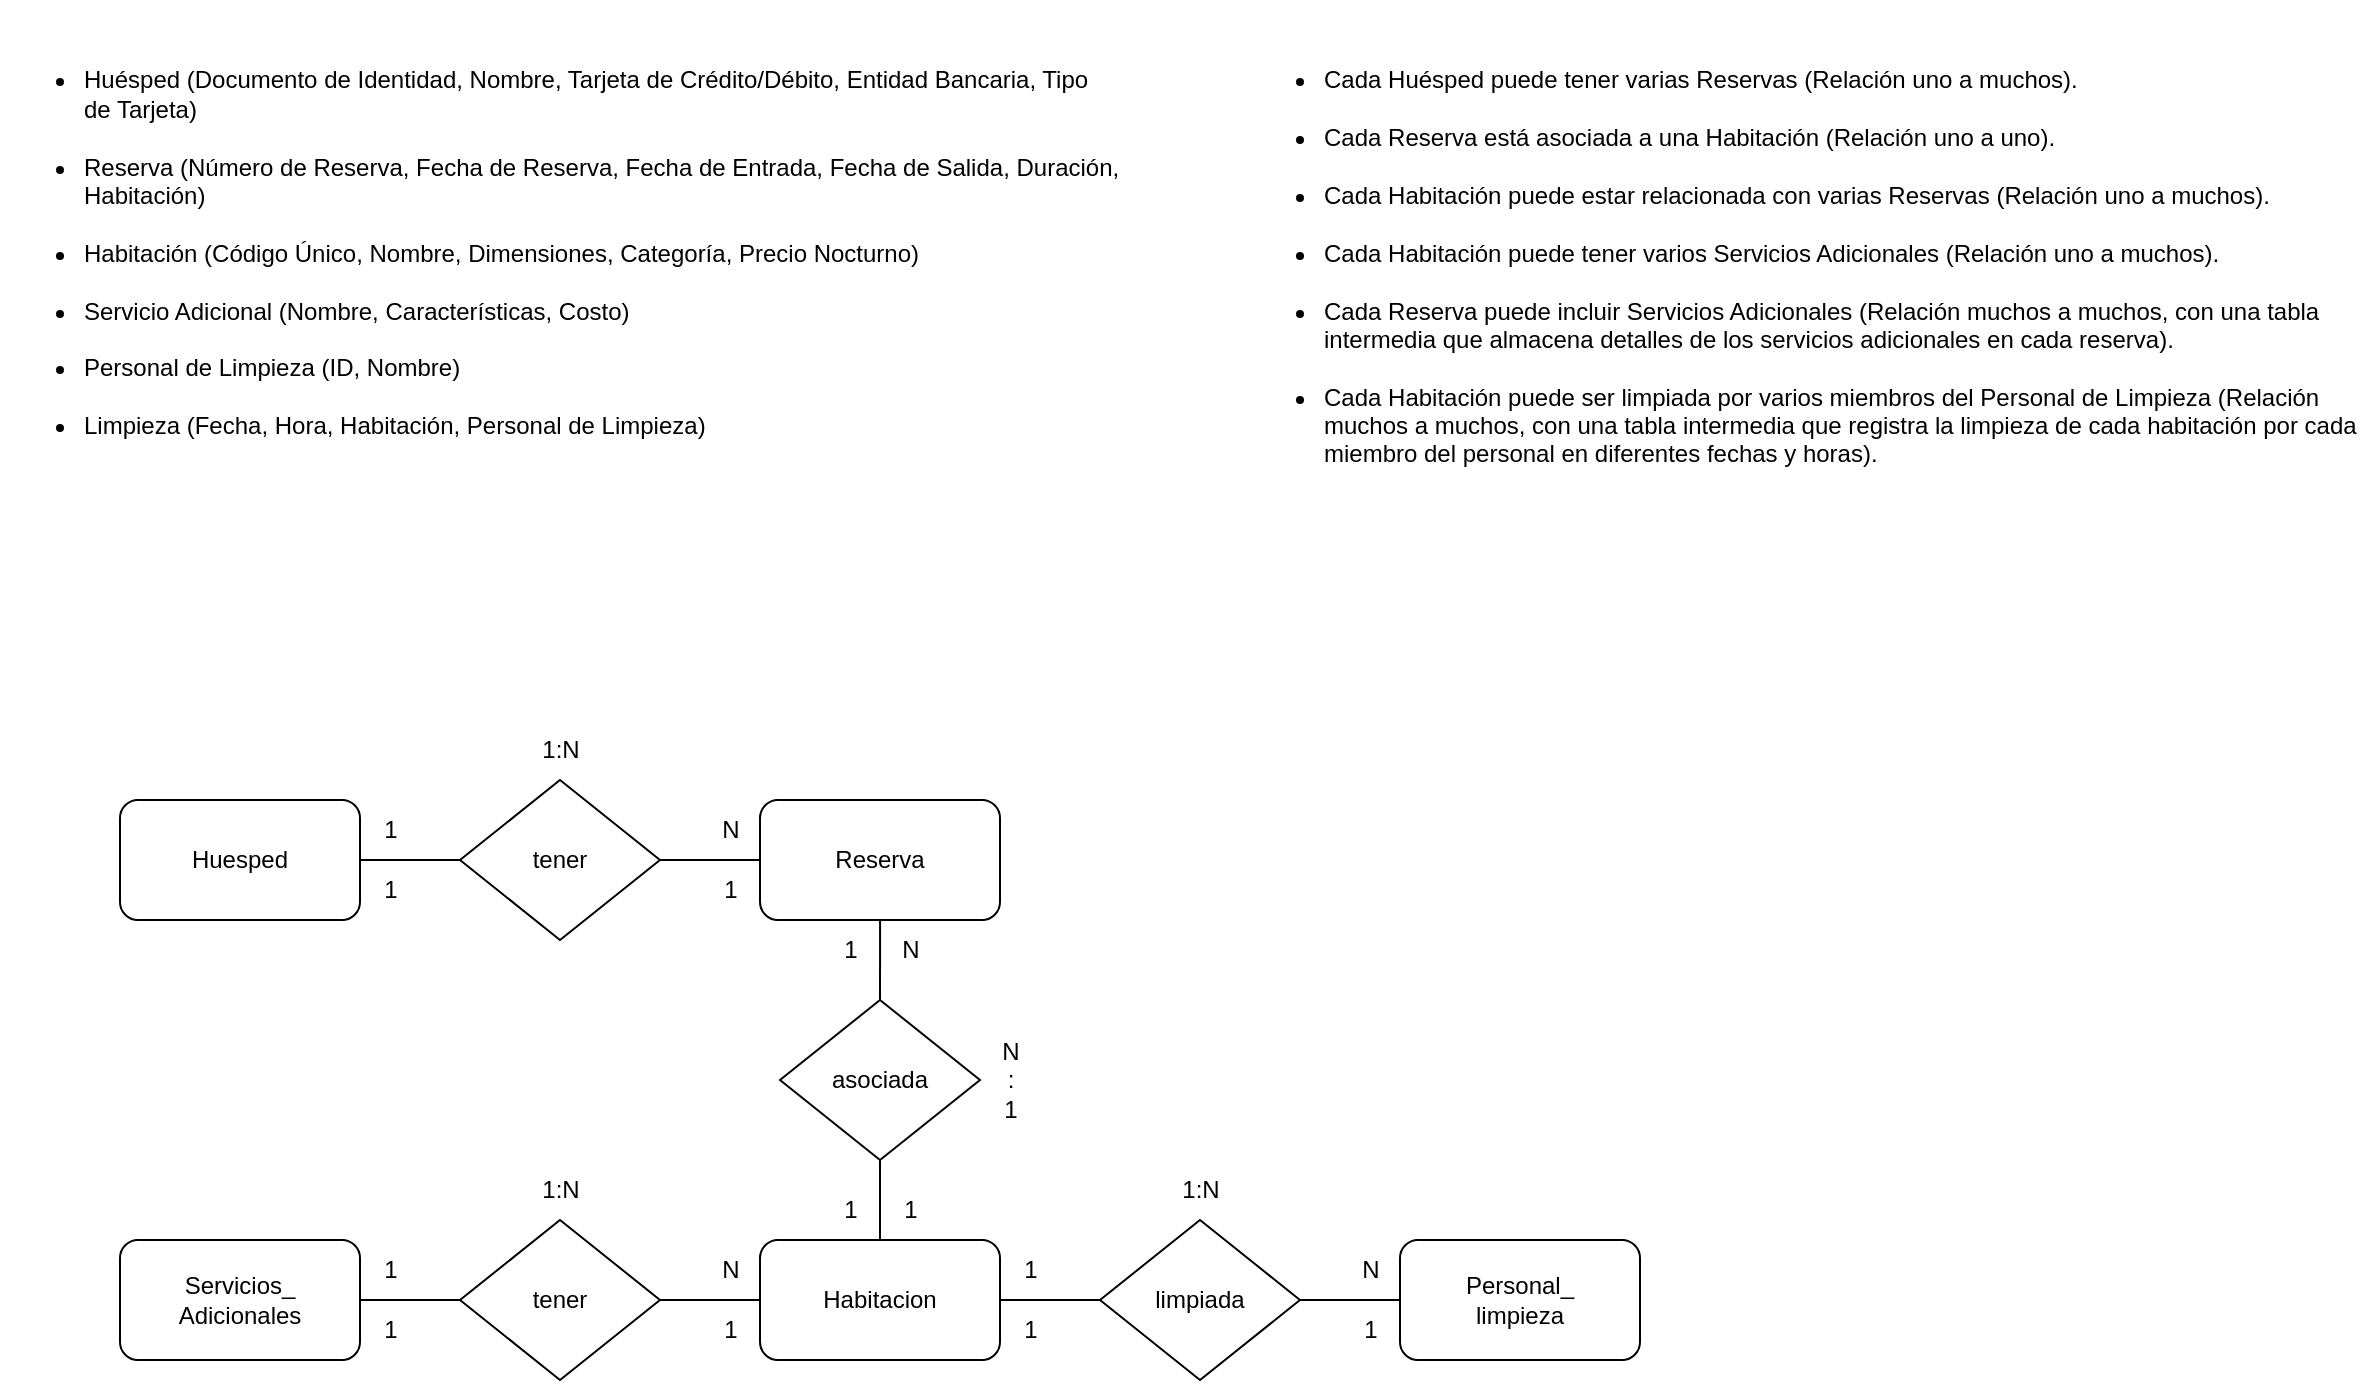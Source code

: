 <mxfile version="21.8.2" type="github">
  <diagram name="Página-1" id="cWcmQd0n8eW7HwX2xOH2">
    <mxGraphModel dx="1098" dy="696" grid="1" gridSize="10" guides="1" tooltips="1" connect="1" arrows="1" fold="1" page="1" pageScale="1" pageWidth="827" pageHeight="1169" math="0" shadow="0">
      <root>
        <mxCell id="0" />
        <mxCell id="1" parent="0" />
        <mxCell id="yLIPYh80eISP7FeI9ttp-1" value="&lt;ul&gt;&#xa;&lt;li&gt;Huésped (Documento de Identidad, Nombre, Tarjeta de Crédito/Débito, Entidad Bancaria, Tipo de Tarjeta)&lt;/li&gt;&#xa;&lt;li&gt;Reserva (Número de Reserva, Fecha de Reserva, Fecha de Entrada, Fecha de Salida, Duración, Habitación)&lt;/li&gt;&#xa;&lt;li&gt;Habitación (Código Único, Nombre, Dimensiones, Categoría, Precio Nocturno)&lt;/li&gt;&#xa;&lt;li&gt;Servicio Adicional (Nombre, Características, Costo)&lt;/li&gt;&#xa;&lt;li&gt;Personal de Limpieza (ID, Nombre)&lt;/li&gt;&#xa;&lt;li&gt;Limpieza (Fecha, Hora, Habitación, Personal de Limpieza)&lt;/li&gt;&#xa;&lt;/ul&gt;" style="text;whiteSpace=wrap;html=1;" vertex="1" parent="1">
          <mxGeometry x="20" width="560" height="270" as="geometry" />
        </mxCell>
        <mxCell id="yLIPYh80eISP7FeI9ttp-2" value="&lt;ul&gt;&#xa;&lt;li&gt;Cada Huésped puede tener varias Reservas (Relación uno a muchos).&lt;/li&gt;&#xa;&lt;li&gt;Cada Reserva está asociada a una Habitación (Relación uno a uno).&lt;/li&gt;&#xa;&lt;li&gt;Cada Habitación puede estar relacionada con varias Reservas (Relación uno a muchos).&lt;/li&gt;&#xa;&lt;li&gt;Cada Habitación puede tener varios Servicios Adicionales (Relación uno a muchos).&lt;/li&gt;&#xa;&lt;li&gt;Cada Reserva puede incluir Servicios Adicionales (Relación muchos a muchos, con una tabla intermedia que almacena detalles de los servicios adicionales en cada reserva).&lt;/li&gt;&#xa;&lt;li&gt;Cada Habitación puede ser limpiada por varios miembros del Personal de Limpieza (Relación muchos a muchos, con una tabla intermedia que registra la limpieza de cada habitación por cada miembro del personal en diferentes fechas y horas).&lt;/li&gt;&#xa;&lt;/ul&gt;" style="text;whiteSpace=wrap;html=1;" vertex="1" parent="1">
          <mxGeometry x="640" width="560" height="290" as="geometry" />
        </mxCell>
        <mxCell id="yLIPYh80eISP7FeI9ttp-3" value="tener" style="rhombus;whiteSpace=wrap;html=1;" vertex="1" parent="1">
          <mxGeometry x="250" y="390" width="100" height="80" as="geometry" />
        </mxCell>
        <mxCell id="yLIPYh80eISP7FeI9ttp-4" style="edgeStyle=none;rounded=0;orthogonalLoop=1;jettySize=auto;html=1;exitX=1;exitY=0.5;exitDx=0;exitDy=0;entryX=0;entryY=0.5;entryDx=0;entryDy=0;endArrow=none;endFill=0;" edge="1" parent="1" source="yLIPYh80eISP7FeI9ttp-5" target="yLIPYh80eISP7FeI9ttp-3">
          <mxGeometry relative="1" as="geometry" />
        </mxCell>
        <mxCell id="yLIPYh80eISP7FeI9ttp-5" value="Huesped" style="rounded=1;whiteSpace=wrap;html=1;" vertex="1" parent="1">
          <mxGeometry x="80" y="400" width="120" height="60" as="geometry" />
        </mxCell>
        <mxCell id="yLIPYh80eISP7FeI9ttp-6" style="edgeStyle=none;rounded=0;orthogonalLoop=1;jettySize=auto;html=1;exitX=0;exitY=0.5;exitDx=0;exitDy=0;entryX=1;entryY=0.5;entryDx=0;entryDy=0;endArrow=none;endFill=0;" edge="1" parent="1" source="yLIPYh80eISP7FeI9ttp-7" target="yLIPYh80eISP7FeI9ttp-3">
          <mxGeometry relative="1" as="geometry" />
        </mxCell>
        <mxCell id="yLIPYh80eISP7FeI9ttp-7" value="Reserva" style="rounded=1;whiteSpace=wrap;html=1;" vertex="1" parent="1">
          <mxGeometry x="400" y="400" width="120" height="60" as="geometry" />
        </mxCell>
        <mxCell id="yLIPYh80eISP7FeI9ttp-8" value="1:N" style="text;html=1;align=center;verticalAlign=middle;resizable=0;points=[];autosize=1;strokeColor=none;fillColor=none;" vertex="1" parent="1">
          <mxGeometry x="280" y="360.0" width="40" height="30" as="geometry" />
        </mxCell>
        <mxCell id="yLIPYh80eISP7FeI9ttp-9" value="1" style="text;html=1;align=center;verticalAlign=middle;resizable=0;points=[];autosize=1;strokeColor=none;fillColor=none;" vertex="1" parent="1">
          <mxGeometry x="200" y="400" width="30" height="30" as="geometry" />
        </mxCell>
        <mxCell id="yLIPYh80eISP7FeI9ttp-10" value="1" style="text;html=1;align=center;verticalAlign=middle;resizable=0;points=[];autosize=1;strokeColor=none;fillColor=none;" vertex="1" parent="1">
          <mxGeometry x="200" y="430" width="30" height="30" as="geometry" />
        </mxCell>
        <mxCell id="yLIPYh80eISP7FeI9ttp-11" value="N" style="text;html=1;align=center;verticalAlign=middle;resizable=0;points=[];autosize=1;strokeColor=none;fillColor=none;" vertex="1" parent="1">
          <mxGeometry x="370" y="400" width="30" height="30" as="geometry" />
        </mxCell>
        <mxCell id="yLIPYh80eISP7FeI9ttp-12" value="1" style="text;html=1;align=center;verticalAlign=middle;resizable=0;points=[];autosize=1;strokeColor=none;fillColor=none;" vertex="1" parent="1">
          <mxGeometry x="370" y="430" width="30" height="30" as="geometry" />
        </mxCell>
        <mxCell id="yLIPYh80eISP7FeI9ttp-23" style="edgeStyle=orthogonalEdgeStyle;rounded=0;orthogonalLoop=1;jettySize=auto;html=1;entryX=0.5;entryY=0;entryDx=0;entryDy=0;endArrow=none;endFill=0;" edge="1" parent="1" source="yLIPYh80eISP7FeI9ttp-24" target="yLIPYh80eISP7FeI9ttp-26">
          <mxGeometry relative="1" as="geometry" />
        </mxCell>
        <mxCell id="yLIPYh80eISP7FeI9ttp-24" value="asociada" style="rhombus;whiteSpace=wrap;html=1;" vertex="1" parent="1">
          <mxGeometry x="410" y="500.0" width="100" height="80" as="geometry" />
        </mxCell>
        <mxCell id="yLIPYh80eISP7FeI9ttp-25" style="edgeStyle=orthogonalEdgeStyle;rounded=0;orthogonalLoop=1;jettySize=auto;html=1;entryX=0.5;entryY=0;entryDx=0;entryDy=0;endArrow=none;endFill=0;" edge="1" parent="1" target="yLIPYh80eISP7FeI9ttp-24">
          <mxGeometry relative="1" as="geometry">
            <mxPoint x="460.04" y="460.48" as="sourcePoint" />
          </mxGeometry>
        </mxCell>
        <mxCell id="yLIPYh80eISP7FeI9ttp-26" value="Habitacion" style="rounded=1;whiteSpace=wrap;html=1;" vertex="1" parent="1">
          <mxGeometry x="400" y="620.0" width="120" height="60" as="geometry" />
        </mxCell>
        <mxCell id="yLIPYh80eISP7FeI9ttp-27" value="&lt;div&gt;N&lt;/div&gt;&lt;div&gt;:&lt;/div&gt;&lt;div&gt;1&lt;br&gt;&lt;/div&gt;" style="text;html=1;align=center;verticalAlign=middle;resizable=0;points=[];autosize=1;strokeColor=none;fillColor=none;" vertex="1" parent="1">
          <mxGeometry x="510" y="510.0" width="30" height="60" as="geometry" />
        </mxCell>
        <mxCell id="yLIPYh80eISP7FeI9ttp-28" value="N" style="text;html=1;align=center;verticalAlign=middle;resizable=0;points=[];autosize=1;strokeColor=none;fillColor=none;" vertex="1" parent="1">
          <mxGeometry x="460" y="460.0" width="30" height="30" as="geometry" />
        </mxCell>
        <mxCell id="yLIPYh80eISP7FeI9ttp-29" value="1" style="text;html=1;align=center;verticalAlign=middle;resizable=0;points=[];autosize=1;strokeColor=none;fillColor=none;" vertex="1" parent="1">
          <mxGeometry x="430" y="460.0" width="30" height="30" as="geometry" />
        </mxCell>
        <mxCell id="yLIPYh80eISP7FeI9ttp-30" value="1" style="text;html=1;align=center;verticalAlign=middle;resizable=0;points=[];autosize=1;strokeColor=none;fillColor=none;" vertex="1" parent="1">
          <mxGeometry x="460" y="590.0" width="30" height="30" as="geometry" />
        </mxCell>
        <mxCell id="yLIPYh80eISP7FeI9ttp-31" value="1" style="text;html=1;align=center;verticalAlign=middle;resizable=0;points=[];autosize=1;strokeColor=none;fillColor=none;" vertex="1" parent="1">
          <mxGeometry x="430" y="590.0" width="30" height="30" as="geometry" />
        </mxCell>
        <mxCell id="yLIPYh80eISP7FeI9ttp-32" value="tener" style="rhombus;whiteSpace=wrap;html=1;" vertex="1" parent="1">
          <mxGeometry x="250" y="610" width="100" height="80" as="geometry" />
        </mxCell>
        <mxCell id="yLIPYh80eISP7FeI9ttp-33" style="edgeStyle=none;rounded=0;orthogonalLoop=1;jettySize=auto;html=1;exitX=1;exitY=0.5;exitDx=0;exitDy=0;entryX=0;entryY=0.5;entryDx=0;entryDy=0;endArrow=none;endFill=0;" edge="1" target="yLIPYh80eISP7FeI9ttp-32" parent="1">
          <mxGeometry relative="1" as="geometry">
            <mxPoint x="200" y="650" as="sourcePoint" />
          </mxGeometry>
        </mxCell>
        <mxCell id="yLIPYh80eISP7FeI9ttp-34" style="edgeStyle=none;rounded=0;orthogonalLoop=1;jettySize=auto;html=1;exitX=0;exitY=0.5;exitDx=0;exitDy=0;entryX=1;entryY=0.5;entryDx=0;entryDy=0;endArrow=none;endFill=0;" edge="1" target="yLIPYh80eISP7FeI9ttp-32" parent="1">
          <mxGeometry relative="1" as="geometry">
            <mxPoint x="400" y="650" as="sourcePoint" />
          </mxGeometry>
        </mxCell>
        <mxCell id="yLIPYh80eISP7FeI9ttp-35" value="1:N" style="text;html=1;align=center;verticalAlign=middle;resizable=0;points=[];autosize=1;strokeColor=none;fillColor=none;" vertex="1" parent="1">
          <mxGeometry x="280" y="580" width="40" height="30" as="geometry" />
        </mxCell>
        <mxCell id="yLIPYh80eISP7FeI9ttp-36" value="1" style="text;html=1;align=center;verticalAlign=middle;resizable=0;points=[];autosize=1;strokeColor=none;fillColor=none;" vertex="1" parent="1">
          <mxGeometry x="200" y="620" width="30" height="30" as="geometry" />
        </mxCell>
        <mxCell id="yLIPYh80eISP7FeI9ttp-37" value="1" style="text;html=1;align=center;verticalAlign=middle;resizable=0;points=[];autosize=1;strokeColor=none;fillColor=none;" vertex="1" parent="1">
          <mxGeometry x="200" y="650" width="30" height="30" as="geometry" />
        </mxCell>
        <mxCell id="yLIPYh80eISP7FeI9ttp-38" value="N" style="text;html=1;align=center;verticalAlign=middle;resizable=0;points=[];autosize=1;strokeColor=none;fillColor=none;" vertex="1" parent="1">
          <mxGeometry x="370" y="620" width="30" height="30" as="geometry" />
        </mxCell>
        <mxCell id="yLIPYh80eISP7FeI9ttp-39" value="1" style="text;html=1;align=center;verticalAlign=middle;resizable=0;points=[];autosize=1;strokeColor=none;fillColor=none;" vertex="1" parent="1">
          <mxGeometry x="370" y="650" width="30" height="30" as="geometry" />
        </mxCell>
        <mxCell id="yLIPYh80eISP7FeI9ttp-40" value="&lt;div&gt;Servicios_&lt;/div&gt;&lt;div&gt;Adicionales&lt;br&gt;&lt;/div&gt;" style="rounded=1;whiteSpace=wrap;html=1;" vertex="1" parent="1">
          <mxGeometry x="80" y="620.0" width="120" height="60" as="geometry" />
        </mxCell>
        <mxCell id="yLIPYh80eISP7FeI9ttp-41" value="&lt;div&gt;Personal_&lt;/div&gt;&lt;div&gt;limpieza&lt;br&gt;&lt;/div&gt;" style="rounded=1;whiteSpace=wrap;html=1;" vertex="1" parent="1">
          <mxGeometry x="720" y="620" width="120" height="60" as="geometry" />
        </mxCell>
        <mxCell id="yLIPYh80eISP7FeI9ttp-42" value="limpiada" style="rhombus;whiteSpace=wrap;html=1;" vertex="1" parent="1">
          <mxGeometry x="570" y="610" width="100" height="80" as="geometry" />
        </mxCell>
        <mxCell id="yLIPYh80eISP7FeI9ttp-43" style="edgeStyle=none;rounded=0;orthogonalLoop=1;jettySize=auto;html=1;exitX=1;exitY=0.5;exitDx=0;exitDy=0;entryX=0;entryY=0.5;entryDx=0;entryDy=0;endArrow=none;endFill=0;" edge="1" target="yLIPYh80eISP7FeI9ttp-42" parent="1">
          <mxGeometry relative="1" as="geometry">
            <mxPoint x="520" y="650" as="sourcePoint" />
          </mxGeometry>
        </mxCell>
        <mxCell id="yLIPYh80eISP7FeI9ttp-44" style="edgeStyle=none;rounded=0;orthogonalLoop=1;jettySize=auto;html=1;exitX=0;exitY=0.5;exitDx=0;exitDy=0;entryX=1;entryY=0.5;entryDx=0;entryDy=0;endArrow=none;endFill=0;" edge="1" target="yLIPYh80eISP7FeI9ttp-42" parent="1">
          <mxGeometry relative="1" as="geometry">
            <mxPoint x="720" y="650" as="sourcePoint" />
          </mxGeometry>
        </mxCell>
        <mxCell id="yLIPYh80eISP7FeI9ttp-45" value="1" style="text;html=1;align=center;verticalAlign=middle;resizable=0;points=[];autosize=1;strokeColor=none;fillColor=none;" vertex="1" parent="1">
          <mxGeometry x="520" y="620" width="30" height="30" as="geometry" />
        </mxCell>
        <mxCell id="yLIPYh80eISP7FeI9ttp-46" value="1" style="text;html=1;align=center;verticalAlign=middle;resizable=0;points=[];autosize=1;strokeColor=none;fillColor=none;" vertex="1" parent="1">
          <mxGeometry x="520" y="650" width="30" height="30" as="geometry" />
        </mxCell>
        <mxCell id="yLIPYh80eISP7FeI9ttp-47" value="N" style="text;html=1;align=center;verticalAlign=middle;resizable=0;points=[];autosize=1;strokeColor=none;fillColor=none;" vertex="1" parent="1">
          <mxGeometry x="690" y="620" width="30" height="30" as="geometry" />
        </mxCell>
        <mxCell id="yLIPYh80eISP7FeI9ttp-48" value="1" style="text;html=1;align=center;verticalAlign=middle;resizable=0;points=[];autosize=1;strokeColor=none;fillColor=none;" vertex="1" parent="1">
          <mxGeometry x="690" y="650" width="30" height="30" as="geometry" />
        </mxCell>
        <mxCell id="yLIPYh80eISP7FeI9ttp-49" value="1:N" style="text;html=1;align=center;verticalAlign=middle;resizable=0;points=[];autosize=1;strokeColor=none;fillColor=none;" vertex="1" parent="1">
          <mxGeometry x="600" y="580" width="40" height="30" as="geometry" />
        </mxCell>
      </root>
    </mxGraphModel>
  </diagram>
</mxfile>
